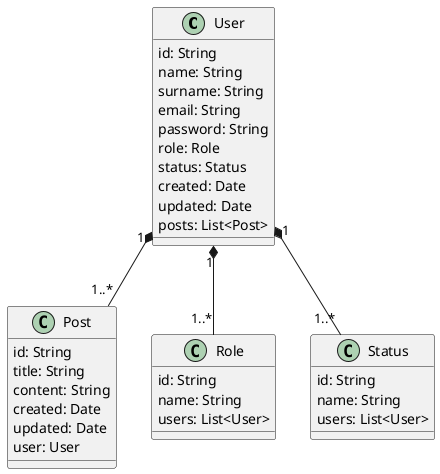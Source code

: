 @startuml class

class User {
    id: String
    name: String
    surname: String
    email: String
    password: String
    role: Role
    status: Status
    created: Date
    updated: Date
    posts: List<Post>
}

class Post {
    id: String
    title: String
    content: String
    created: Date
    updated: Date
    user: User
}

class Role {
    id: String
    name: String
    users: List<User>
}

class Status {
    id: String
    name: String
    users: List<User>
}

User "1" *-- "1..*" Post

User "1" *-- "1..*" Role

User "1" *-- "1..*" Status




@enduml